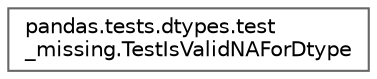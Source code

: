 digraph "Graphical Class Hierarchy"
{
 // LATEX_PDF_SIZE
  bgcolor="transparent";
  edge [fontname=Helvetica,fontsize=10,labelfontname=Helvetica,labelfontsize=10];
  node [fontname=Helvetica,fontsize=10,shape=box,height=0.2,width=0.4];
  rankdir="LR";
  Node0 [id="Node000000",label="pandas.tests.dtypes.test\l_missing.TestIsValidNAForDtype",height=0.2,width=0.4,color="grey40", fillcolor="white", style="filled",URL="$da/d4d/classpandas_1_1tests_1_1dtypes_1_1test__missing_1_1TestIsValidNAForDtype.html",tooltip=" "];
}
